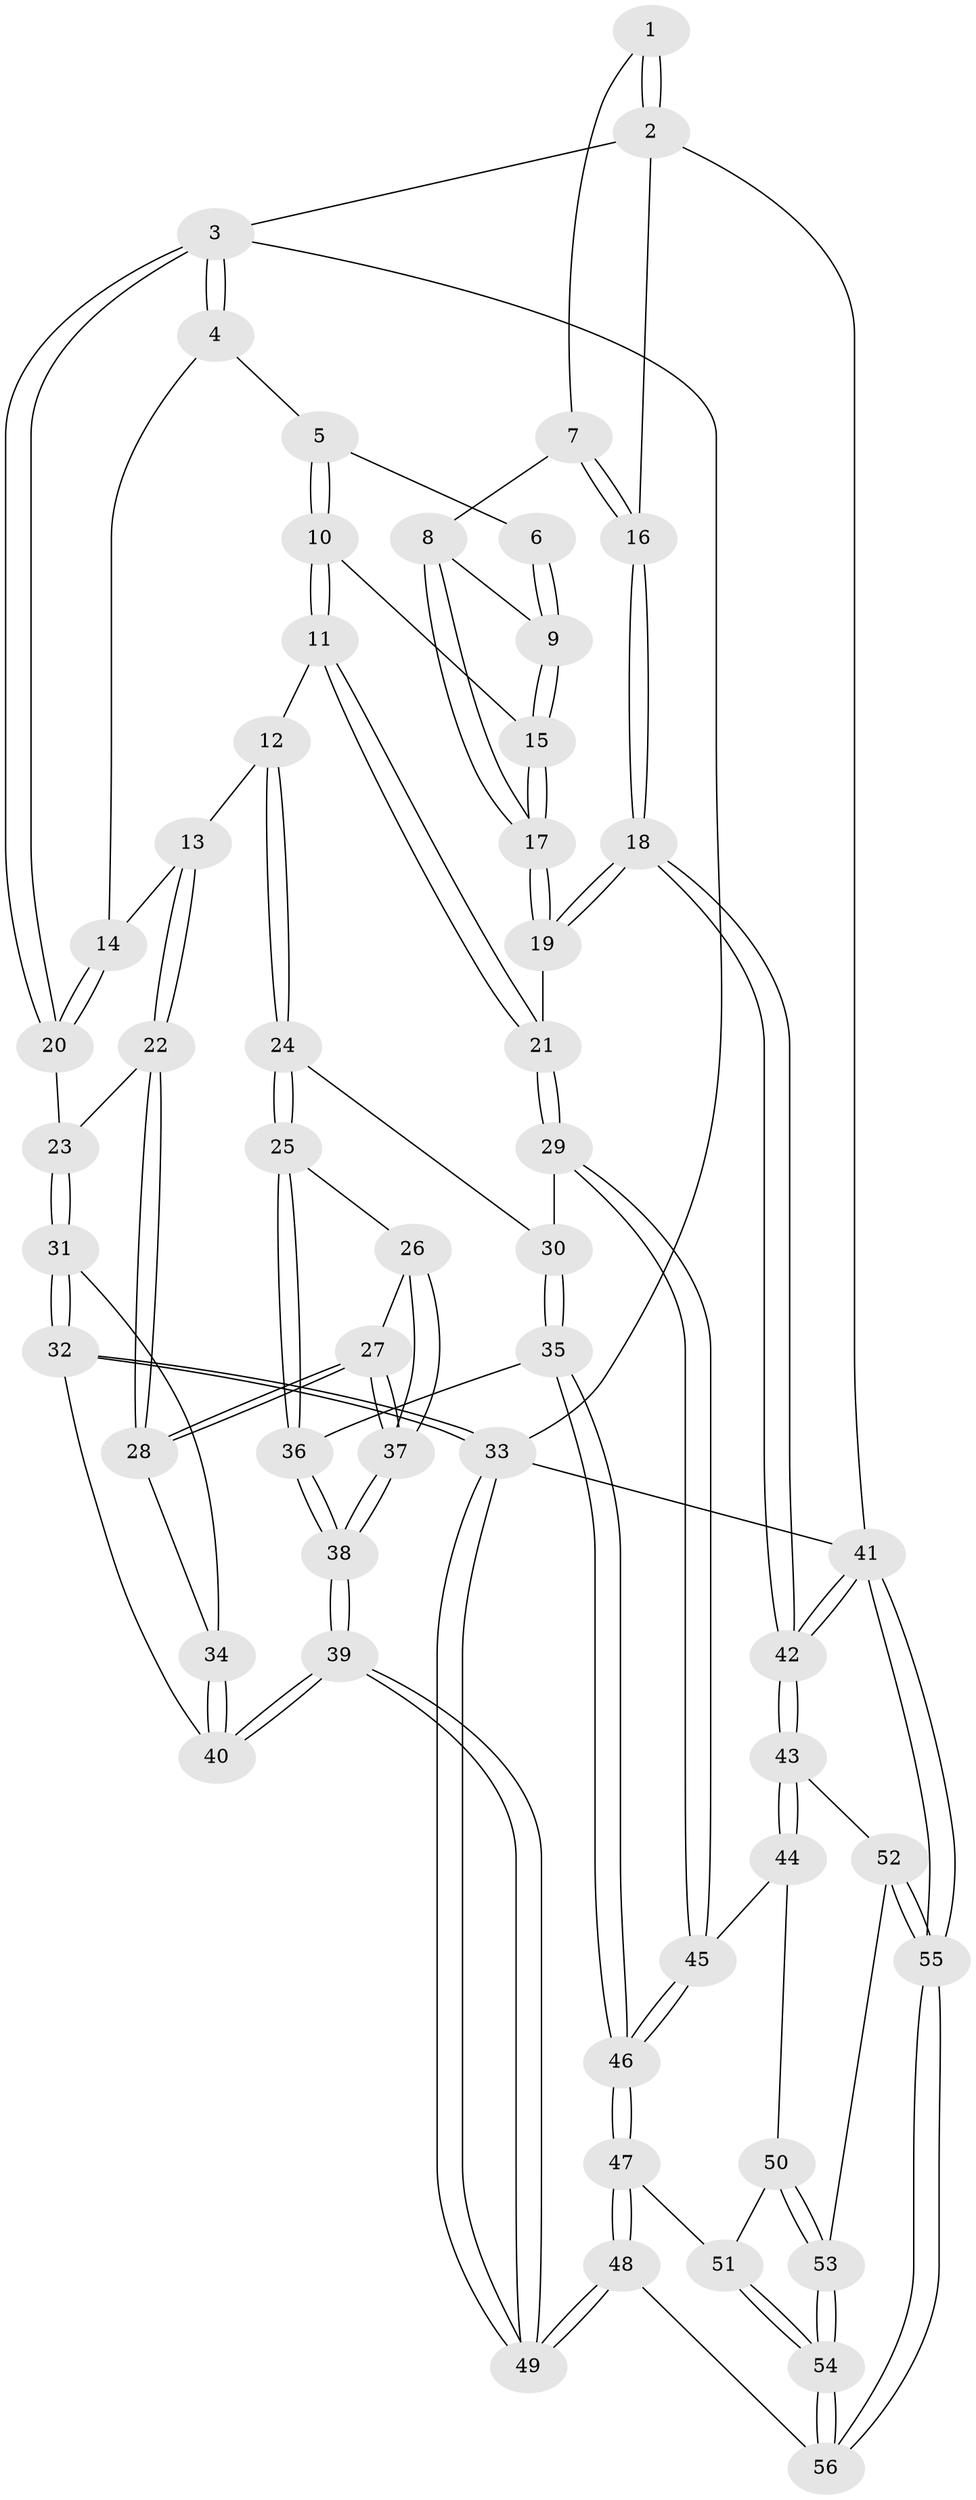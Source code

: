 // coarse degree distribution, {2: 0.05128205128205128, 4: 0.38461538461538464, 7: 0.05128205128205128, 5: 0.41025641025641024, 6: 0.10256410256410256}
// Generated by graph-tools (version 1.1) at 2025/05/03/04/25 22:05:06]
// undirected, 56 vertices, 137 edges
graph export_dot {
graph [start="1"]
  node [color=gray90,style=filled];
  1 [pos="+0.9352529329405829+0"];
  2 [pos="+1+0"];
  3 [pos="+0+0"];
  4 [pos="+0.4932558034515324+0"];
  5 [pos="+0.49898508219200993+0"];
  6 [pos="+0.6508098512594118+0"];
  7 [pos="+0.8974829261992667+0.26606945711856667"];
  8 [pos="+0.8534644735895233+0.3048477555027713"];
  9 [pos="+0.6957066082770871+0.11680757735049303"];
  10 [pos="+0.5148380221316162+0.36433371497563966"];
  11 [pos="+0.4912371479544124+0.39535883933327826"];
  12 [pos="+0.47493092898418876+0.4089511840705655"];
  13 [pos="+0.2798757597848096+0.38390039541045695"];
  14 [pos="+0.2299064367107694+0.24335307050829882"];
  15 [pos="+0.6708150116819832+0.3382315249427285"];
  16 [pos="+1+0.2915010356240281"];
  17 [pos="+0.8149812765945955+0.4302763683756788"];
  18 [pos="+1+0.46786476128631316"];
  19 [pos="+0.8300935240708522+0.4773808561937228"];
  20 [pos="+0+0.09090588736064777"];
  21 [pos="+0.7874438736734305+0.5563149479924798"];
  22 [pos="+0.24756756033911495+0.43833102878728836"];
  23 [pos="+0+0.32309938791762"];
  24 [pos="+0.49689848337031806+0.5485546276862249"];
  25 [pos="+0.480154832042995+0.5910510866243384"];
  26 [pos="+0.4701382850476269+0.5959422145206108"];
  27 [pos="+0.2975540344138428+0.5829113997764654"];
  28 [pos="+0.22503493671356462+0.49583000766897284"];
  29 [pos="+0.7834905791859473+0.5686733343085024"];
  30 [pos="+0.6163862698546796+0.5614452038434151"];
  31 [pos="+0+0.4845611568881795"];
  32 [pos="+0+0.6693957945575336"];
  33 [pos="+0+1"];
  34 [pos="+0.16462087937310452+0.5349693982511788"];
  35 [pos="+0.5728185018769052+0.7109397442835731"];
  36 [pos="+0.5292264830624595+0.6672509679546996"];
  37 [pos="+0.3137320851486191+0.8159395647048728"];
  38 [pos="+0.29740770191157406+0.8805033299587033"];
  39 [pos="+0.2229559322973808+1"];
  40 [pos="+0.14412721624238115+0.6394728419450383"];
  41 [pos="+1+1"];
  42 [pos="+1+0.8005027412227033"];
  43 [pos="+1+0.7997106132209313"];
  44 [pos="+0.8757851027412008+0.7204790538776901"];
  45 [pos="+0.7850597385147271+0.6250421745284684"];
  46 [pos="+0.6242046572551804+0.7672069686036077"];
  47 [pos="+0.5924333648373068+0.8883695264012326"];
  48 [pos="+0.47495538422515765+1"];
  49 [pos="+0.21824589406132272+1"];
  50 [pos="+0.85093372660365+0.7908655374712293"];
  51 [pos="+0.7977378530478967+0.8426662283157645"];
  52 [pos="+0.9329123503997694+0.9181205116696929"];
  53 [pos="+0.8870312840659708+0.9287505701811535"];
  54 [pos="+0.832669764394856+0.9824318136362198"];
  55 [pos="+1+1"];
  56 [pos="+0.7056039332484981+1"];
  1 -- 2;
  1 -- 2;
  1 -- 7;
  2 -- 3;
  2 -- 16;
  2 -- 41;
  3 -- 4;
  3 -- 4;
  3 -- 20;
  3 -- 20;
  3 -- 33;
  4 -- 5;
  4 -- 14;
  5 -- 6;
  5 -- 10;
  5 -- 10;
  6 -- 9;
  6 -- 9;
  7 -- 8;
  7 -- 16;
  7 -- 16;
  8 -- 9;
  8 -- 17;
  8 -- 17;
  9 -- 15;
  9 -- 15;
  10 -- 11;
  10 -- 11;
  10 -- 15;
  11 -- 12;
  11 -- 21;
  11 -- 21;
  12 -- 13;
  12 -- 24;
  12 -- 24;
  13 -- 14;
  13 -- 22;
  13 -- 22;
  14 -- 20;
  14 -- 20;
  15 -- 17;
  15 -- 17;
  16 -- 18;
  16 -- 18;
  17 -- 19;
  17 -- 19;
  18 -- 19;
  18 -- 19;
  18 -- 42;
  18 -- 42;
  19 -- 21;
  20 -- 23;
  21 -- 29;
  21 -- 29;
  22 -- 23;
  22 -- 28;
  22 -- 28;
  23 -- 31;
  23 -- 31;
  24 -- 25;
  24 -- 25;
  24 -- 30;
  25 -- 26;
  25 -- 36;
  25 -- 36;
  26 -- 27;
  26 -- 37;
  26 -- 37;
  27 -- 28;
  27 -- 28;
  27 -- 37;
  27 -- 37;
  28 -- 34;
  29 -- 30;
  29 -- 45;
  29 -- 45;
  30 -- 35;
  30 -- 35;
  31 -- 32;
  31 -- 32;
  31 -- 34;
  32 -- 33;
  32 -- 33;
  32 -- 40;
  33 -- 49;
  33 -- 49;
  33 -- 41;
  34 -- 40;
  34 -- 40;
  35 -- 36;
  35 -- 46;
  35 -- 46;
  36 -- 38;
  36 -- 38;
  37 -- 38;
  37 -- 38;
  38 -- 39;
  38 -- 39;
  39 -- 40;
  39 -- 40;
  39 -- 49;
  39 -- 49;
  41 -- 42;
  41 -- 42;
  41 -- 55;
  41 -- 55;
  42 -- 43;
  42 -- 43;
  43 -- 44;
  43 -- 44;
  43 -- 52;
  44 -- 45;
  44 -- 50;
  45 -- 46;
  45 -- 46;
  46 -- 47;
  46 -- 47;
  47 -- 48;
  47 -- 48;
  47 -- 51;
  48 -- 49;
  48 -- 49;
  48 -- 56;
  50 -- 51;
  50 -- 53;
  50 -- 53;
  51 -- 54;
  51 -- 54;
  52 -- 53;
  52 -- 55;
  52 -- 55;
  53 -- 54;
  53 -- 54;
  54 -- 56;
  54 -- 56;
  55 -- 56;
  55 -- 56;
}
